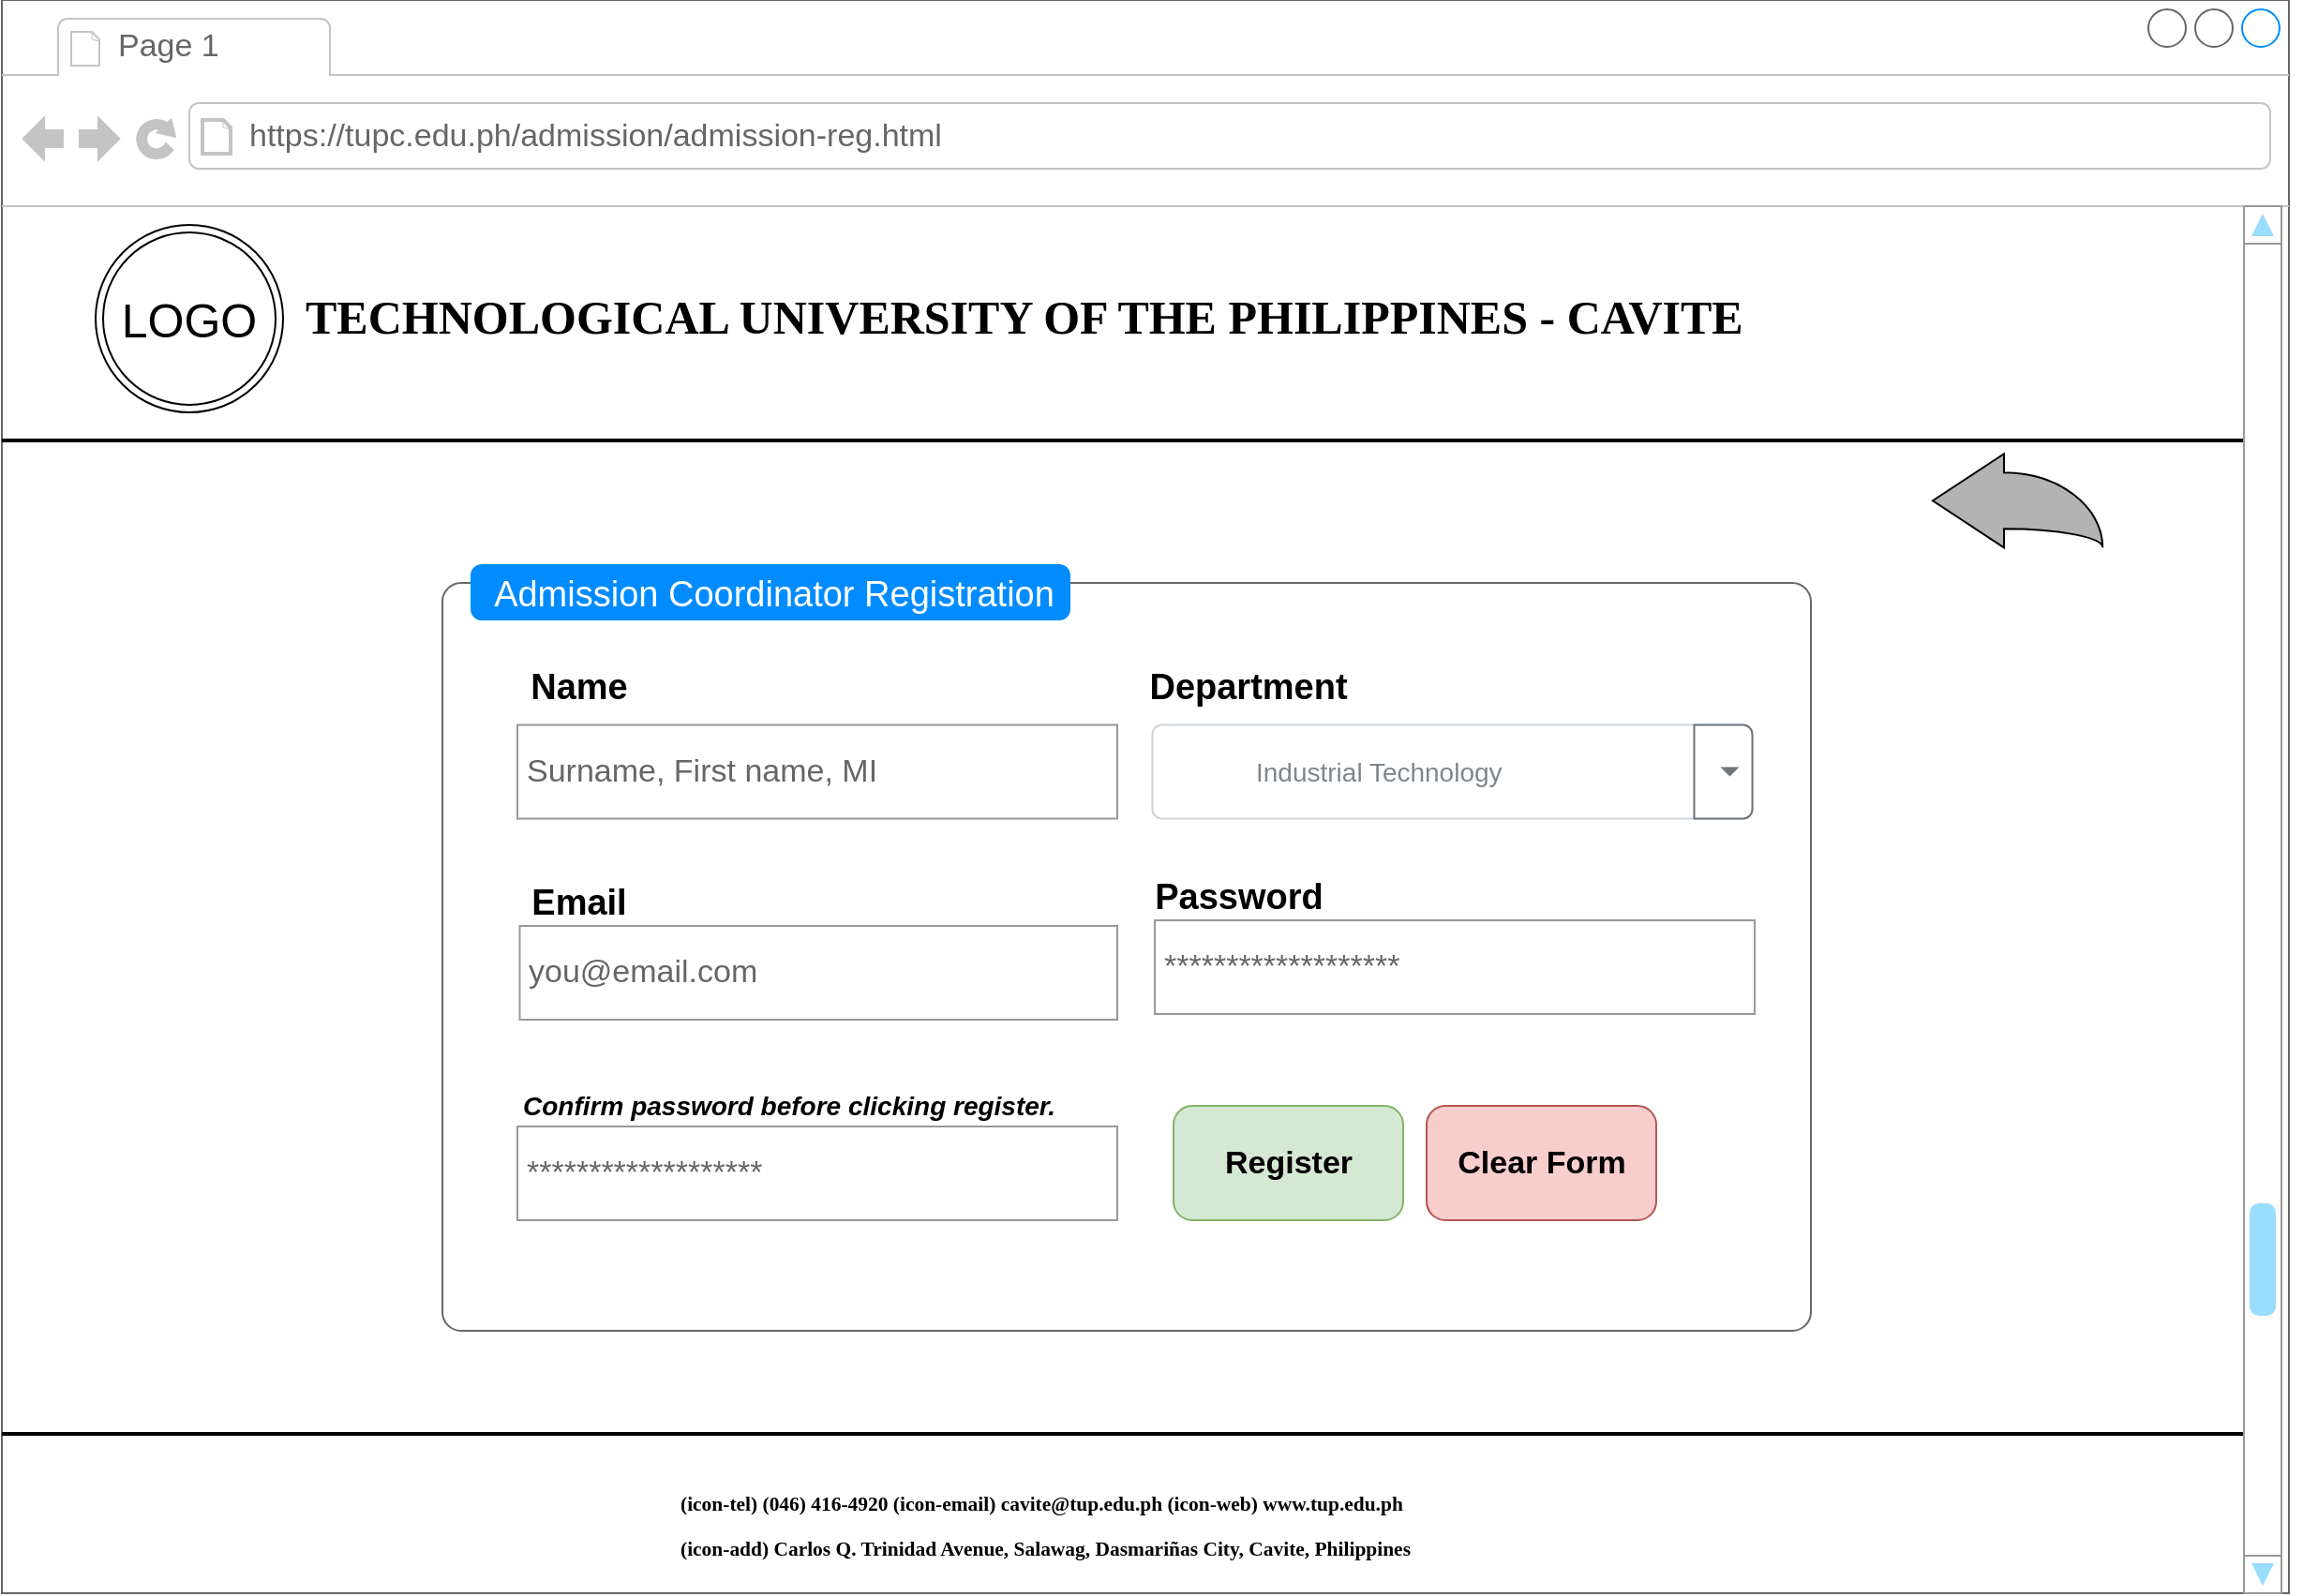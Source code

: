<mxfile version="15.5.8" type="device"><diagram name="Page-1" id="03018318-947c-dd8e-b7a3-06fadd420f32"><mxGraphModel dx="347" dy="1562" grid="1" gridSize="10" guides="1" tooltips="1" connect="1" arrows="1" fold="1" page="1" pageScale="1" pageWidth="1100" pageHeight="850" background="none" math="0" shadow="0"><root><mxCell id="0"/><mxCell id="1" parent="0"/><mxCell id="n0NQXah2rbM82Z7HPVSo-7" value="" style="strokeWidth=1;shadow=0;dashed=0;align=center;html=1;shape=mxgraph.mockup.containers.browserWindow;rSize=0;strokeColor=none;strokeColor2=#008cff;strokeColor3=#c4c4c4;mainText=,;recursiveResize=0;fontSize=25;fillColor=none;" parent="1" vertex="1"><mxGeometry x="1280" y="-1" width="1220" height="850" as="geometry"/></mxCell><mxCell id="n0NQXah2rbM82Z7HPVSo-8" value="" style="line;strokeWidth=2;html=1;fontSize=25;" parent="n0NQXah2rbM82Z7HPVSo-7" vertex="1"><mxGeometry y="760" width="1210" height="10" as="geometry"/></mxCell><mxCell id="n0NQXah2rbM82Z7HPVSo-9" value="Page 1" style="strokeWidth=1;shadow=0;dashed=0;align=center;html=1;shape=mxgraph.mockup.containers.anchor;fontSize=17;fontColor=#666666;align=left;" parent="n0NQXah2rbM82Z7HPVSo-7" vertex="1"><mxGeometry x="60" y="12" width="110" height="26" as="geometry"/></mxCell><mxCell id="n0NQXah2rbM82Z7HPVSo-10" value="https://tupc.edu.ph/admission/admission-reg.html" style="strokeWidth=1;shadow=0;dashed=0;align=center;html=1;shape=mxgraph.mockup.containers.anchor;rSize=0;fontSize=17;fontColor=#666666;align=left;" parent="n0NQXah2rbM82Z7HPVSo-7" vertex="1"><mxGeometry x="130" y="60" width="250" height="26" as="geometry"/></mxCell><mxCell id="n0NQXah2rbM82Z7HPVSo-11" value="&lt;h1&gt;&lt;b&gt;&lt;font style=&quot;font-size: 25px&quot;&gt;TECHNOLOGICAL UNIVERSITY OF THE PHILIPPINES - CAVITE&lt;/font&gt;&lt;/b&gt;&lt;/h1&gt;" style="text;html=1;points=[];align=left;verticalAlign=top;spacingTop=-4;fontSize=14;fontFamily=Verdana" parent="n0NQXah2rbM82Z7HPVSo-7" vertex="1"><mxGeometry x="160" y="130" width="540" height="60" as="geometry"/></mxCell><mxCell id="n0NQXah2rbM82Z7HPVSo-12" value="LOGO" style="ellipse;shape=doubleEllipse;whiteSpace=wrap;html=1;fontSize=25;" parent="n0NQXah2rbM82Z7HPVSo-7" vertex="1"><mxGeometry x="50" y="120" width="100" height="100" as="geometry"/></mxCell><mxCell id="n0NQXah2rbM82Z7HPVSo-13" value="" style="line;strokeWidth=2;html=1;fontSize=25;" parent="n0NQXah2rbM82Z7HPVSo-7" vertex="1"><mxGeometry y="230" width="1210" height="10" as="geometry"/></mxCell><mxCell id="n0NQXah2rbM82Z7HPVSo-14" value="" style="verticalLabelPosition=bottom;shadow=0;dashed=0;align=center;html=1;verticalAlign=top;strokeWidth=1;shape=mxgraph.mockup.navigation.scrollBar;strokeColor=#999999;barPos=20;fillColor2=#99ddff;strokeColor2=none;direction=north;fontSize=25;" parent="n0NQXah2rbM82Z7HPVSo-7" vertex="1"><mxGeometry x="1196" y="110" width="30" height="740" as="geometry"/></mxCell><mxCell id="n0NQXah2rbM82Z7HPVSo-15" value="&lt;span style=&quot;font-family: &amp;#34;euphemia&amp;#34; ; font-size: 10.72px ; font-weight: 700&quot;&gt;(icon-tel) (046) 416-4920 (icon-email) cavite@tup.edu.ph (icon-web) www.tup.edu.ph&lt;br&gt;&lt;/span&gt;&lt;span style=&quot;font-family: &amp;#34;euphemia&amp;#34; ; font-size: 10.72px ; font-weight: 700&quot;&gt;(icon-add) Carlos Q. Trinidad Avenue, Salawag, Dasmariñas City, Cavite, Philippines&lt;/span&gt;&lt;span style=&quot;font-family: &amp;#34;euphemia&amp;#34; ; font-size: 10.72px ; font-weight: 700&quot;&gt;&lt;br&gt;&lt;/span&gt;" style="rounded=0;whiteSpace=wrap;html=1;fontSize=20;strokeWidth=1;fillColor=none;align=left;verticalAlign=top;strokeColor=none;" parent="n0NQXah2rbM82Z7HPVSo-7" vertex="1"><mxGeometry x="360" y="780" width="480" height="60" as="geometry"/></mxCell><mxCell id="n0NQXah2rbM82Z7HPVSo-20" value="" style="shape=mxgraph.mockup.containers.marginRect;rectMarginTop=10;strokeColor=#666666;strokeWidth=1;dashed=0;rounded=1;arcSize=5;recursiveResize=0;fontSize=20;align=left;verticalAlign=top;" parent="n0NQXah2rbM82Z7HPVSo-7" vertex="1"><mxGeometry x="235" y="301" width="730" height="409" as="geometry"/></mxCell><mxCell id="n0NQXah2rbM82Z7HPVSo-21" value="Admission Coordinator Registration" style="shape=rect;strokeColor=none;fillColor=#008cff;strokeWidth=1;dashed=0;rounded=1;arcSize=20;fontColor=#ffffff;fontSize=19;spacing=2;spacingTop=-2;align=center;autosize=1;spacingLeft=4;resizeWidth=0;resizeHeight=0;perimeter=none;" parent="n0NQXah2rbM82Z7HPVSo-20" vertex="1"><mxGeometry x="15" width="320" height="30" as="geometry"/></mxCell><mxCell id="n0NQXah2rbM82Z7HPVSo-24" value="&lt;b&gt;Name&lt;br&gt;&lt;/b&gt;" style="rounded=0;whiteSpace=wrap;html=1;fontSize=19;align=center;verticalAlign=top;strokeColor=none;" parent="n0NQXah2rbM82Z7HPVSo-20" vertex="1"><mxGeometry x="41.25" y="47.5" width="63.75" height="30" as="geometry"/></mxCell><mxCell id="n0NQXah2rbM82Z7HPVSo-26" value="Register" style="strokeWidth=1;shadow=0;dashed=0;align=center;html=1;shape=mxgraph.mockup.buttons.button;strokeColor=#82b366;mainText=;buttonStyle=round;fontSize=17;fontStyle=1;fillColor=#d5e8d4;whiteSpace=wrap;" parent="n0NQXah2rbM82Z7HPVSo-20" vertex="1"><mxGeometry x="390" y="289" width="122.5" height="61" as="geometry"/></mxCell><mxCell id="n0NQXah2rbM82Z7HPVSo-28" value="Surname, First name, MI" style="strokeWidth=1;shadow=0;dashed=0;align=center;html=1;shape=mxgraph.mockup.forms.pwField;strokeColor=#999999;mainText=;align=left;fontColor=#666666;fontSize=17;spacingLeft=3;" parent="n0NQXah2rbM82Z7HPVSo-20" vertex="1"><mxGeometry x="40" y="85.75" width="320" height="50" as="geometry"/></mxCell><mxCell id="n0NQXah2rbM82Z7HPVSo-133" value="&lt;b&gt;Department&lt;br&gt;&lt;/b&gt;" style="rounded=0;whiteSpace=wrap;html=1;fontSize=19;align=center;verticalAlign=top;strokeColor=none;" parent="n0NQXah2rbM82Z7HPVSo-20" vertex="1"><mxGeometry x="380" y="47.5" width="100" height="30" as="geometry"/></mxCell><mxCell id="n0NQXah2rbM82Z7HPVSo-275" value="&lt;b&gt;Email&lt;br&gt;&lt;/b&gt;" style="rounded=0;whiteSpace=wrap;html=1;fontSize=19;align=center;verticalAlign=top;strokeColor=none;" parent="n0NQXah2rbM82Z7HPVSo-20" vertex="1"><mxGeometry x="43.13" y="163" width="60" height="30" as="geometry"/></mxCell><mxCell id="kO7okXbt-0vZTai3p5hb-5" value="you@email.com" style="strokeWidth=1;shadow=0;dashed=0;align=center;html=1;shape=mxgraph.mockup.forms.pwField;strokeColor=#999999;mainText=;align=left;fontColor=#666666;fontSize=17;spacingLeft=3;" parent="n0NQXah2rbM82Z7HPVSo-20" vertex="1"><mxGeometry x="41.25" y="193" width="318.75" height="50" as="geometry"/></mxCell><mxCell id="kO7okXbt-0vZTai3p5hb-7" value="*******************" style="strokeWidth=1;shadow=0;dashed=0;align=center;html=1;shape=mxgraph.mockup.forms.pwField;strokeColor=#999999;mainText=;align=left;fontColor=#666666;fontSize=17;spacingLeft=3;" parent="n0NQXah2rbM82Z7HPVSo-20" vertex="1"><mxGeometry x="380" y="190" width="320" height="50" as="geometry"/></mxCell><mxCell id="kO7okXbt-0vZTai3p5hb-8" value="&lt;b&gt;&lt;i&gt;&lt;font style=&quot;font-size: 14px&quot;&gt;Confirm password before clicking register.&lt;/font&gt;&lt;/i&gt;&lt;br&gt;&lt;/b&gt;" style="rounded=0;whiteSpace=wrap;html=1;fontSize=19;align=center;verticalAlign=top;strokeColor=none;" parent="n0NQXah2rbM82Z7HPVSo-20" vertex="1"><mxGeometry x="40" y="270" width="290" height="30" as="geometry"/></mxCell><mxCell id="kO7okXbt-0vZTai3p5hb-10" value="Clear Form" style="strokeWidth=1;shadow=0;dashed=0;align=center;html=1;shape=mxgraph.mockup.buttons.button;strokeColor=#b85450;mainText=;buttonStyle=round;fontSize=17;fontStyle=1;fillColor=#f8cecc;whiteSpace=wrap;" parent="n0NQXah2rbM82Z7HPVSo-20" vertex="1"><mxGeometry x="525" y="289" width="122.5" height="61" as="geometry"/></mxCell><mxCell id="kO7okXbt-0vZTai3p5hb-13" value="&lt;b&gt;Password&lt;br&gt;&lt;/b&gt;" style="rounded=0;whiteSpace=wrap;html=1;fontSize=19;align=center;verticalAlign=top;strokeColor=none;" parent="n0NQXah2rbM82Z7HPVSo-20" vertex="1"><mxGeometry x="380" y="160" width="90" height="20" as="geometry"/></mxCell><mxCell id="kO7okXbt-0vZTai3p5hb-14" value="*******************" style="strokeWidth=1;shadow=0;dashed=0;align=center;html=1;shape=mxgraph.mockup.forms.pwField;strokeColor=#999999;mainText=;align=left;fontColor=#666666;fontSize=17;spacingLeft=3;" parent="n0NQXah2rbM82Z7HPVSo-20" vertex="1"><mxGeometry x="40" y="300" width="320" height="50" as="geometry"/></mxCell><mxCell id="A5bfOdZzq7-hY4aH_ol4-2" value="Industrial Technology" style="html=1;shadow=0;dashed=0;shape=mxgraph.bootstrap.rrect;rSize=5;strokeColor=#CED4DA;html=1;whiteSpace=wrap;fillColor=#FFFFFF;fontColor=#7D868C;align=left;spacing=15;spacingLeft=40;fontSize=14;" vertex="1" parent="n0NQXah2rbM82Z7HPVSo-20"><mxGeometry x="378.75" y="85.75" width="320" height="50" as="geometry"/></mxCell><mxCell id="A5bfOdZzq7-hY4aH_ol4-3" value="" style="html=1;shadow=0;dashed=0;shape=mxgraph.bootstrap.rightButton;strokeColor=#6C757D;gradientColor=inherit;fontColor=inherit;fillColor=inherit;rSize=5;perimeter=none;whiteSpace=wrap;resizeHeight=1;fontSize=14;align=left;spacing=15;" vertex="1" parent="A5bfOdZzq7-hY4aH_ol4-2"><mxGeometry x="1" width="31" height="50" relative="1" as="geometry"><mxPoint x="-31" as="offset"/></mxGeometry></mxCell><mxCell id="A5bfOdZzq7-hY4aH_ol4-4" value="" style="shape=triangle;direction=south;fillColor=#6C767D;strokeColor=none;perimeter=none;fontSize=12;" vertex="1" parent="A5bfOdZzq7-hY4aH_ol4-3"><mxGeometry x="1" y="0.5" width="10" height="5" relative="1" as="geometry"><mxPoint x="-17" y="-2.5" as="offset"/></mxGeometry></mxCell><mxCell id="n0NQXah2rbM82Z7HPVSo-33" value="" style="html=1;shadow=0;dashed=0;align=right;verticalAlign=bottom;shape=mxgraph.arrows2.jumpInArrow;dy=15;dx=38;arrowHead=55;rotation=-180;textDirection=ltr;labelPosition=left;verticalLabelPosition=top;flipV=1;fillColor=#B3B3B3;" parent="n0NQXah2rbM82Z7HPVSo-7" vertex="1"><mxGeometry x="1030" y="242.14" width="90.62" height="50" as="geometry"/></mxCell></root></mxGraphModel></diagram></mxfile>